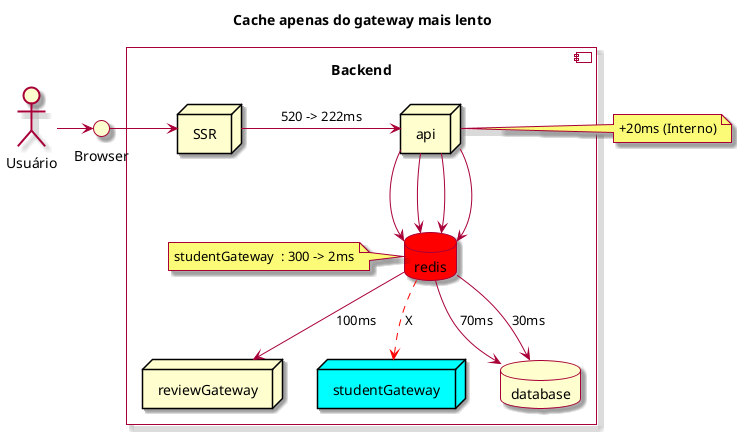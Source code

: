 @startuml

skin rose

Title: Cache apenas do gateway mais lento


actor "Usuário" as actor
interface "Browser" as browser

component "Backend\n" {

  node SSR
  node "api" as backend
  node reviewGateway as reviewGateway
  node studentGateway as studentGateway #aqua
  database database
  database redis as redis  #red


  actor -> browser
  browser -> SSR
  backend --> redis
  backend --> redis
  backend --> redis
  backend --> redis

  note left of redis
   studentGateway  : 300 -> 2ms
  end note

  redis --> database: 70ms
  redis --> database: 30ms
  redis --> reviewGateway: 100ms
  redis ..> studentGateway #red: X

}

SSR -> backend: 520 -> 222ms
note right of backend: +20ms (Interno)

@enduml